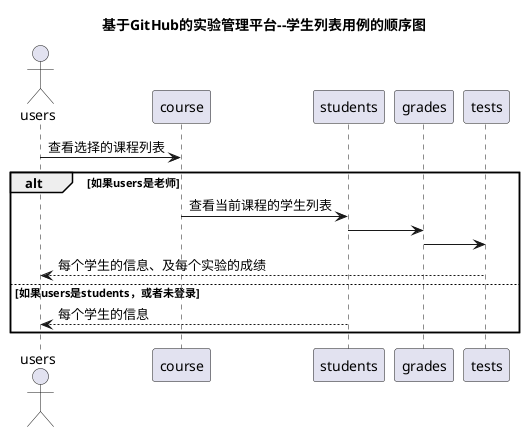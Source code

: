 @startuml
title 基于GitHub的实验管理平台--学生列表用例的顺序图
actor users
users -> course: 查看选择的课程列表
alt 如果users是老师
    course -> students: 查看当前课程的学生列表
	students -> grades
	grades -> tests
	tests --> users:每个学生的信息、及每个实验的成绩
else 如果users是students，或者未登录
    students --> users:每个学生的信息
end

@enduml